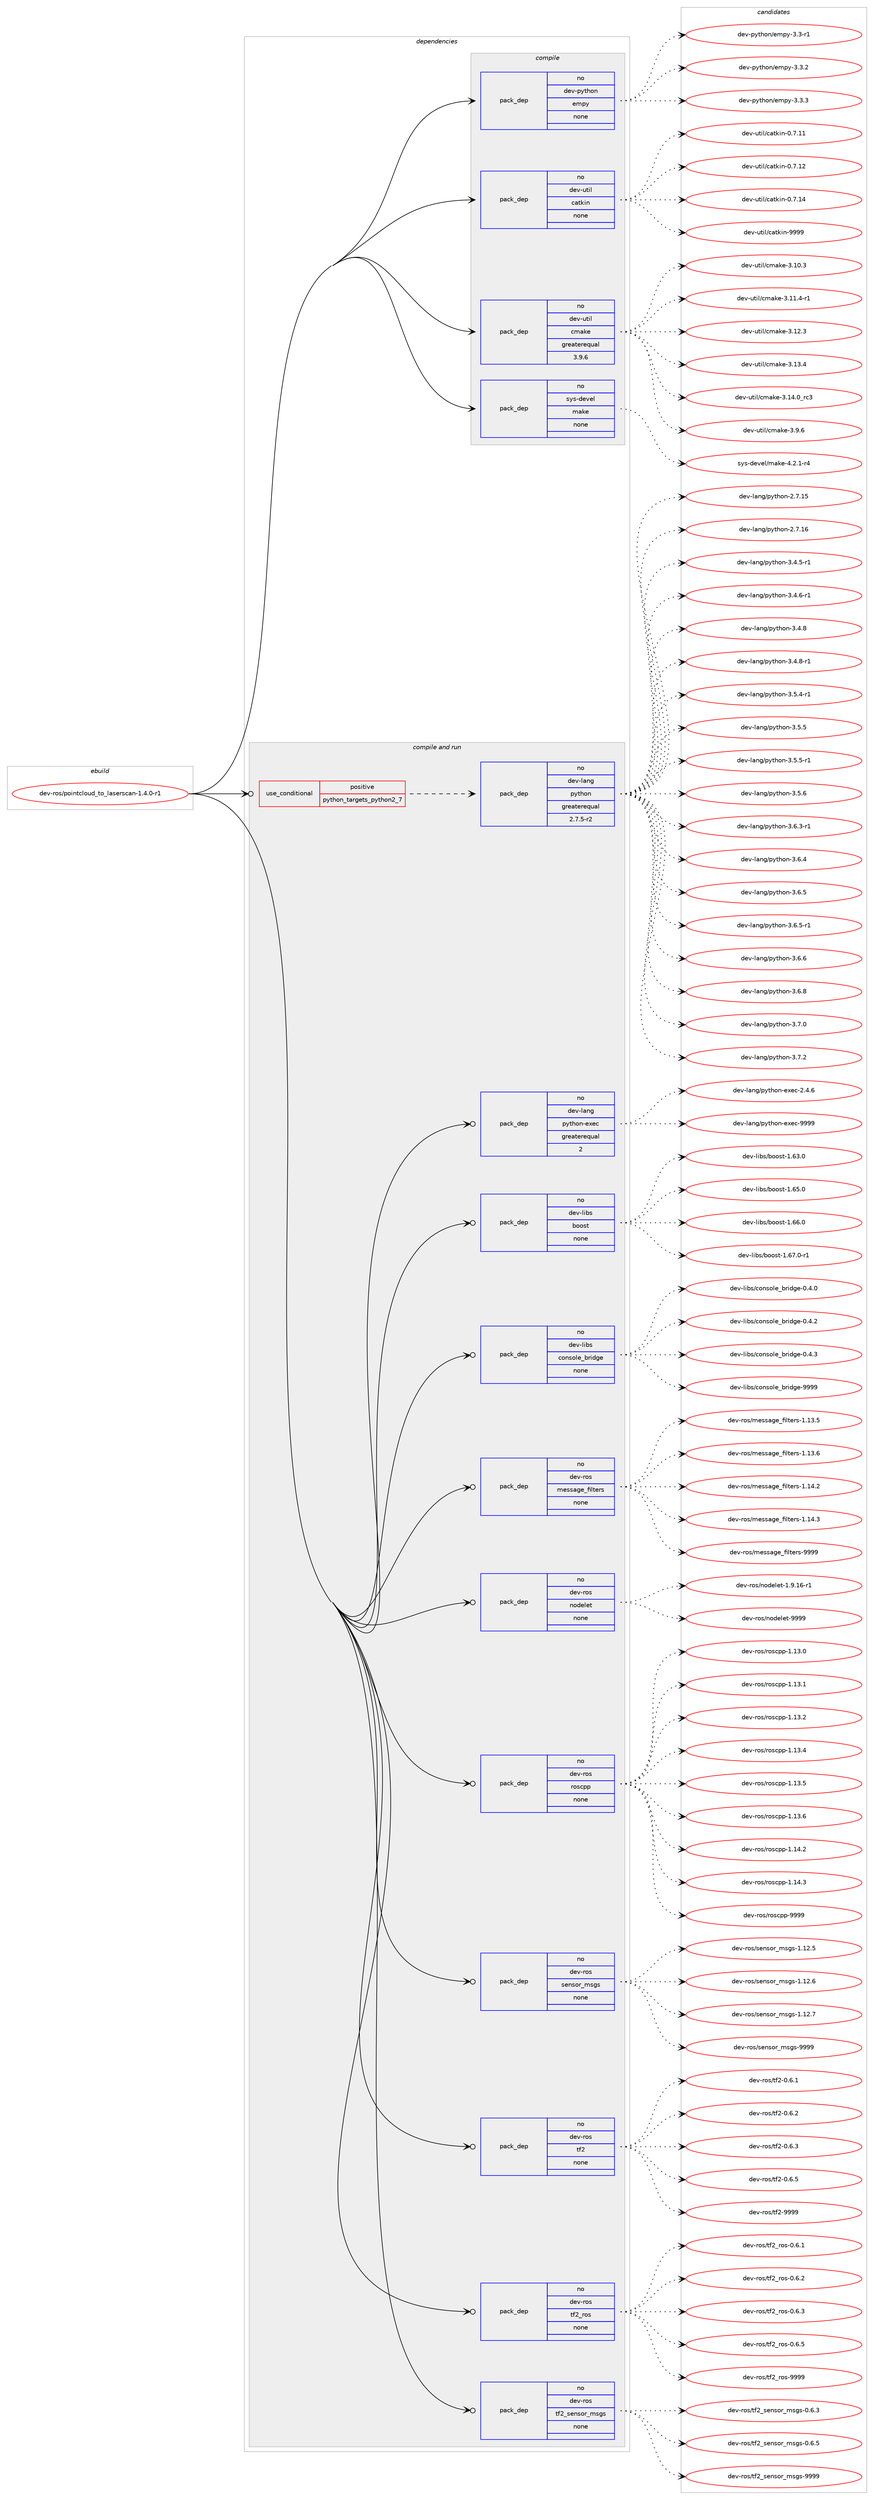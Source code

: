 digraph prolog {

# *************
# Graph options
# *************

newrank=true;
concentrate=true;
compound=true;
graph [rankdir=LR,fontname=Helvetica,fontsize=10,ranksep=1.5];#, ranksep=2.5, nodesep=0.2];
edge  [arrowhead=vee];
node  [fontname=Helvetica,fontsize=10];

# **********
# The ebuild
# **********

subgraph cluster_leftcol {
color=gray;
rank=same;
label=<<i>ebuild</i>>;
id [label="dev-ros/pointcloud_to_laserscan-1.4.0-r1", color=red, width=4, href="../dev-ros/pointcloud_to_laserscan-1.4.0-r1.svg"];
}

# ****************
# The dependencies
# ****************

subgraph cluster_midcol {
color=gray;
label=<<i>dependencies</i>>;
subgraph cluster_compile {
fillcolor="#eeeeee";
style=filled;
label=<<i>compile</i>>;
subgraph pack1048972 {
dependency1461702 [label=<<TABLE BORDER="0" CELLBORDER="1" CELLSPACING="0" CELLPADDING="4" WIDTH="220"><TR><TD ROWSPAN="6" CELLPADDING="30">pack_dep</TD></TR><TR><TD WIDTH="110">no</TD></TR><TR><TD>dev-python</TD></TR><TR><TD>empy</TD></TR><TR><TD>none</TD></TR><TR><TD></TD></TR></TABLE>>, shape=none, color=blue];
}
id:e -> dependency1461702:w [weight=20,style="solid",arrowhead="vee"];
subgraph pack1048973 {
dependency1461703 [label=<<TABLE BORDER="0" CELLBORDER="1" CELLSPACING="0" CELLPADDING="4" WIDTH="220"><TR><TD ROWSPAN="6" CELLPADDING="30">pack_dep</TD></TR><TR><TD WIDTH="110">no</TD></TR><TR><TD>dev-util</TD></TR><TR><TD>catkin</TD></TR><TR><TD>none</TD></TR><TR><TD></TD></TR></TABLE>>, shape=none, color=blue];
}
id:e -> dependency1461703:w [weight=20,style="solid",arrowhead="vee"];
subgraph pack1048974 {
dependency1461704 [label=<<TABLE BORDER="0" CELLBORDER="1" CELLSPACING="0" CELLPADDING="4" WIDTH="220"><TR><TD ROWSPAN="6" CELLPADDING="30">pack_dep</TD></TR><TR><TD WIDTH="110">no</TD></TR><TR><TD>dev-util</TD></TR><TR><TD>cmake</TD></TR><TR><TD>greaterequal</TD></TR><TR><TD>3.9.6</TD></TR></TABLE>>, shape=none, color=blue];
}
id:e -> dependency1461704:w [weight=20,style="solid",arrowhead="vee"];
subgraph pack1048975 {
dependency1461705 [label=<<TABLE BORDER="0" CELLBORDER="1" CELLSPACING="0" CELLPADDING="4" WIDTH="220"><TR><TD ROWSPAN="6" CELLPADDING="30">pack_dep</TD></TR><TR><TD WIDTH="110">no</TD></TR><TR><TD>sys-devel</TD></TR><TR><TD>make</TD></TR><TR><TD>none</TD></TR><TR><TD></TD></TR></TABLE>>, shape=none, color=blue];
}
id:e -> dependency1461705:w [weight=20,style="solid",arrowhead="vee"];
}
subgraph cluster_compileandrun {
fillcolor="#eeeeee";
style=filled;
label=<<i>compile and run</i>>;
subgraph cond389340 {
dependency1461706 [label=<<TABLE BORDER="0" CELLBORDER="1" CELLSPACING="0" CELLPADDING="4"><TR><TD ROWSPAN="3" CELLPADDING="10">use_conditional</TD></TR><TR><TD>positive</TD></TR><TR><TD>python_targets_python2_7</TD></TR></TABLE>>, shape=none, color=red];
subgraph pack1048976 {
dependency1461707 [label=<<TABLE BORDER="0" CELLBORDER="1" CELLSPACING="0" CELLPADDING="4" WIDTH="220"><TR><TD ROWSPAN="6" CELLPADDING="30">pack_dep</TD></TR><TR><TD WIDTH="110">no</TD></TR><TR><TD>dev-lang</TD></TR><TR><TD>python</TD></TR><TR><TD>greaterequal</TD></TR><TR><TD>2.7.5-r2</TD></TR></TABLE>>, shape=none, color=blue];
}
dependency1461706:e -> dependency1461707:w [weight=20,style="dashed",arrowhead="vee"];
}
id:e -> dependency1461706:w [weight=20,style="solid",arrowhead="odotvee"];
subgraph pack1048977 {
dependency1461708 [label=<<TABLE BORDER="0" CELLBORDER="1" CELLSPACING="0" CELLPADDING="4" WIDTH="220"><TR><TD ROWSPAN="6" CELLPADDING="30">pack_dep</TD></TR><TR><TD WIDTH="110">no</TD></TR><TR><TD>dev-lang</TD></TR><TR><TD>python-exec</TD></TR><TR><TD>greaterequal</TD></TR><TR><TD>2</TD></TR></TABLE>>, shape=none, color=blue];
}
id:e -> dependency1461708:w [weight=20,style="solid",arrowhead="odotvee"];
subgraph pack1048978 {
dependency1461709 [label=<<TABLE BORDER="0" CELLBORDER="1" CELLSPACING="0" CELLPADDING="4" WIDTH="220"><TR><TD ROWSPAN="6" CELLPADDING="30">pack_dep</TD></TR><TR><TD WIDTH="110">no</TD></TR><TR><TD>dev-libs</TD></TR><TR><TD>boost</TD></TR><TR><TD>none</TD></TR><TR><TD></TD></TR></TABLE>>, shape=none, color=blue];
}
id:e -> dependency1461709:w [weight=20,style="solid",arrowhead="odotvee"];
subgraph pack1048979 {
dependency1461710 [label=<<TABLE BORDER="0" CELLBORDER="1" CELLSPACING="0" CELLPADDING="4" WIDTH="220"><TR><TD ROWSPAN="6" CELLPADDING="30">pack_dep</TD></TR><TR><TD WIDTH="110">no</TD></TR><TR><TD>dev-libs</TD></TR><TR><TD>console_bridge</TD></TR><TR><TD>none</TD></TR><TR><TD></TD></TR></TABLE>>, shape=none, color=blue];
}
id:e -> dependency1461710:w [weight=20,style="solid",arrowhead="odotvee"];
subgraph pack1048980 {
dependency1461711 [label=<<TABLE BORDER="0" CELLBORDER="1" CELLSPACING="0" CELLPADDING="4" WIDTH="220"><TR><TD ROWSPAN="6" CELLPADDING="30">pack_dep</TD></TR><TR><TD WIDTH="110">no</TD></TR><TR><TD>dev-ros</TD></TR><TR><TD>message_filters</TD></TR><TR><TD>none</TD></TR><TR><TD></TD></TR></TABLE>>, shape=none, color=blue];
}
id:e -> dependency1461711:w [weight=20,style="solid",arrowhead="odotvee"];
subgraph pack1048981 {
dependency1461712 [label=<<TABLE BORDER="0" CELLBORDER="1" CELLSPACING="0" CELLPADDING="4" WIDTH="220"><TR><TD ROWSPAN="6" CELLPADDING="30">pack_dep</TD></TR><TR><TD WIDTH="110">no</TD></TR><TR><TD>dev-ros</TD></TR><TR><TD>nodelet</TD></TR><TR><TD>none</TD></TR><TR><TD></TD></TR></TABLE>>, shape=none, color=blue];
}
id:e -> dependency1461712:w [weight=20,style="solid",arrowhead="odotvee"];
subgraph pack1048982 {
dependency1461713 [label=<<TABLE BORDER="0" CELLBORDER="1" CELLSPACING="0" CELLPADDING="4" WIDTH="220"><TR><TD ROWSPAN="6" CELLPADDING="30">pack_dep</TD></TR><TR><TD WIDTH="110">no</TD></TR><TR><TD>dev-ros</TD></TR><TR><TD>roscpp</TD></TR><TR><TD>none</TD></TR><TR><TD></TD></TR></TABLE>>, shape=none, color=blue];
}
id:e -> dependency1461713:w [weight=20,style="solid",arrowhead="odotvee"];
subgraph pack1048983 {
dependency1461714 [label=<<TABLE BORDER="0" CELLBORDER="1" CELLSPACING="0" CELLPADDING="4" WIDTH="220"><TR><TD ROWSPAN="6" CELLPADDING="30">pack_dep</TD></TR><TR><TD WIDTH="110">no</TD></TR><TR><TD>dev-ros</TD></TR><TR><TD>sensor_msgs</TD></TR><TR><TD>none</TD></TR><TR><TD></TD></TR></TABLE>>, shape=none, color=blue];
}
id:e -> dependency1461714:w [weight=20,style="solid",arrowhead="odotvee"];
subgraph pack1048984 {
dependency1461715 [label=<<TABLE BORDER="0" CELLBORDER="1" CELLSPACING="0" CELLPADDING="4" WIDTH="220"><TR><TD ROWSPAN="6" CELLPADDING="30">pack_dep</TD></TR><TR><TD WIDTH="110">no</TD></TR><TR><TD>dev-ros</TD></TR><TR><TD>tf2</TD></TR><TR><TD>none</TD></TR><TR><TD></TD></TR></TABLE>>, shape=none, color=blue];
}
id:e -> dependency1461715:w [weight=20,style="solid",arrowhead="odotvee"];
subgraph pack1048985 {
dependency1461716 [label=<<TABLE BORDER="0" CELLBORDER="1" CELLSPACING="0" CELLPADDING="4" WIDTH="220"><TR><TD ROWSPAN="6" CELLPADDING="30">pack_dep</TD></TR><TR><TD WIDTH="110">no</TD></TR><TR><TD>dev-ros</TD></TR><TR><TD>tf2_ros</TD></TR><TR><TD>none</TD></TR><TR><TD></TD></TR></TABLE>>, shape=none, color=blue];
}
id:e -> dependency1461716:w [weight=20,style="solid",arrowhead="odotvee"];
subgraph pack1048986 {
dependency1461717 [label=<<TABLE BORDER="0" CELLBORDER="1" CELLSPACING="0" CELLPADDING="4" WIDTH="220"><TR><TD ROWSPAN="6" CELLPADDING="30">pack_dep</TD></TR><TR><TD WIDTH="110">no</TD></TR><TR><TD>dev-ros</TD></TR><TR><TD>tf2_sensor_msgs</TD></TR><TR><TD>none</TD></TR><TR><TD></TD></TR></TABLE>>, shape=none, color=blue];
}
id:e -> dependency1461717:w [weight=20,style="solid",arrowhead="odotvee"];
}
subgraph cluster_run {
fillcolor="#eeeeee";
style=filled;
label=<<i>run</i>>;
}
}

# **************
# The candidates
# **************

subgraph cluster_choices {
rank=same;
color=gray;
label=<<i>candidates</i>>;

subgraph choice1048972 {
color=black;
nodesep=1;
choice1001011184511212111610411111047101109112121455146514511449 [label="dev-python/empy-3.3-r1", color=red, width=4,href="../dev-python/empy-3.3-r1.svg"];
choice1001011184511212111610411111047101109112121455146514650 [label="dev-python/empy-3.3.2", color=red, width=4,href="../dev-python/empy-3.3.2.svg"];
choice1001011184511212111610411111047101109112121455146514651 [label="dev-python/empy-3.3.3", color=red, width=4,href="../dev-python/empy-3.3.3.svg"];
dependency1461702:e -> choice1001011184511212111610411111047101109112121455146514511449:w [style=dotted,weight="100"];
dependency1461702:e -> choice1001011184511212111610411111047101109112121455146514650:w [style=dotted,weight="100"];
dependency1461702:e -> choice1001011184511212111610411111047101109112121455146514651:w [style=dotted,weight="100"];
}
subgraph choice1048973 {
color=black;
nodesep=1;
choice1001011184511711610510847999711610710511045484655464949 [label="dev-util/catkin-0.7.11", color=red, width=4,href="../dev-util/catkin-0.7.11.svg"];
choice1001011184511711610510847999711610710511045484655464950 [label="dev-util/catkin-0.7.12", color=red, width=4,href="../dev-util/catkin-0.7.12.svg"];
choice1001011184511711610510847999711610710511045484655464952 [label="dev-util/catkin-0.7.14", color=red, width=4,href="../dev-util/catkin-0.7.14.svg"];
choice100101118451171161051084799971161071051104557575757 [label="dev-util/catkin-9999", color=red, width=4,href="../dev-util/catkin-9999.svg"];
dependency1461703:e -> choice1001011184511711610510847999711610710511045484655464949:w [style=dotted,weight="100"];
dependency1461703:e -> choice1001011184511711610510847999711610710511045484655464950:w [style=dotted,weight="100"];
dependency1461703:e -> choice1001011184511711610510847999711610710511045484655464952:w [style=dotted,weight="100"];
dependency1461703:e -> choice100101118451171161051084799971161071051104557575757:w [style=dotted,weight="100"];
}
subgraph choice1048974 {
color=black;
nodesep=1;
choice1001011184511711610510847991099710710145514649484651 [label="dev-util/cmake-3.10.3", color=red, width=4,href="../dev-util/cmake-3.10.3.svg"];
choice10010111845117116105108479910997107101455146494946524511449 [label="dev-util/cmake-3.11.4-r1", color=red, width=4,href="../dev-util/cmake-3.11.4-r1.svg"];
choice1001011184511711610510847991099710710145514649504651 [label="dev-util/cmake-3.12.3", color=red, width=4,href="../dev-util/cmake-3.12.3.svg"];
choice1001011184511711610510847991099710710145514649514652 [label="dev-util/cmake-3.13.4", color=red, width=4,href="../dev-util/cmake-3.13.4.svg"];
choice1001011184511711610510847991099710710145514649524648951149951 [label="dev-util/cmake-3.14.0_rc3", color=red, width=4,href="../dev-util/cmake-3.14.0_rc3.svg"];
choice10010111845117116105108479910997107101455146574654 [label="dev-util/cmake-3.9.6", color=red, width=4,href="../dev-util/cmake-3.9.6.svg"];
dependency1461704:e -> choice1001011184511711610510847991099710710145514649484651:w [style=dotted,weight="100"];
dependency1461704:e -> choice10010111845117116105108479910997107101455146494946524511449:w [style=dotted,weight="100"];
dependency1461704:e -> choice1001011184511711610510847991099710710145514649504651:w [style=dotted,weight="100"];
dependency1461704:e -> choice1001011184511711610510847991099710710145514649514652:w [style=dotted,weight="100"];
dependency1461704:e -> choice1001011184511711610510847991099710710145514649524648951149951:w [style=dotted,weight="100"];
dependency1461704:e -> choice10010111845117116105108479910997107101455146574654:w [style=dotted,weight="100"];
}
subgraph choice1048975 {
color=black;
nodesep=1;
choice1151211154510010111810110847109971071014552465046494511452 [label="sys-devel/make-4.2.1-r4", color=red, width=4,href="../sys-devel/make-4.2.1-r4.svg"];
dependency1461705:e -> choice1151211154510010111810110847109971071014552465046494511452:w [style=dotted,weight="100"];
}
subgraph choice1048976 {
color=black;
nodesep=1;
choice10010111845108971101034711212111610411111045504655464953 [label="dev-lang/python-2.7.15", color=red, width=4,href="../dev-lang/python-2.7.15.svg"];
choice10010111845108971101034711212111610411111045504655464954 [label="dev-lang/python-2.7.16", color=red, width=4,href="../dev-lang/python-2.7.16.svg"];
choice1001011184510897110103471121211161041111104551465246534511449 [label="dev-lang/python-3.4.5-r1", color=red, width=4,href="../dev-lang/python-3.4.5-r1.svg"];
choice1001011184510897110103471121211161041111104551465246544511449 [label="dev-lang/python-3.4.6-r1", color=red, width=4,href="../dev-lang/python-3.4.6-r1.svg"];
choice100101118451089711010347112121116104111110455146524656 [label="dev-lang/python-3.4.8", color=red, width=4,href="../dev-lang/python-3.4.8.svg"];
choice1001011184510897110103471121211161041111104551465246564511449 [label="dev-lang/python-3.4.8-r1", color=red, width=4,href="../dev-lang/python-3.4.8-r1.svg"];
choice1001011184510897110103471121211161041111104551465346524511449 [label="dev-lang/python-3.5.4-r1", color=red, width=4,href="../dev-lang/python-3.5.4-r1.svg"];
choice100101118451089711010347112121116104111110455146534653 [label="dev-lang/python-3.5.5", color=red, width=4,href="../dev-lang/python-3.5.5.svg"];
choice1001011184510897110103471121211161041111104551465346534511449 [label="dev-lang/python-3.5.5-r1", color=red, width=4,href="../dev-lang/python-3.5.5-r1.svg"];
choice100101118451089711010347112121116104111110455146534654 [label="dev-lang/python-3.5.6", color=red, width=4,href="../dev-lang/python-3.5.6.svg"];
choice1001011184510897110103471121211161041111104551465446514511449 [label="dev-lang/python-3.6.3-r1", color=red, width=4,href="../dev-lang/python-3.6.3-r1.svg"];
choice100101118451089711010347112121116104111110455146544652 [label="dev-lang/python-3.6.4", color=red, width=4,href="../dev-lang/python-3.6.4.svg"];
choice100101118451089711010347112121116104111110455146544653 [label="dev-lang/python-3.6.5", color=red, width=4,href="../dev-lang/python-3.6.5.svg"];
choice1001011184510897110103471121211161041111104551465446534511449 [label="dev-lang/python-3.6.5-r1", color=red, width=4,href="../dev-lang/python-3.6.5-r1.svg"];
choice100101118451089711010347112121116104111110455146544654 [label="dev-lang/python-3.6.6", color=red, width=4,href="../dev-lang/python-3.6.6.svg"];
choice100101118451089711010347112121116104111110455146544656 [label="dev-lang/python-3.6.8", color=red, width=4,href="../dev-lang/python-3.6.8.svg"];
choice100101118451089711010347112121116104111110455146554648 [label="dev-lang/python-3.7.0", color=red, width=4,href="../dev-lang/python-3.7.0.svg"];
choice100101118451089711010347112121116104111110455146554650 [label="dev-lang/python-3.7.2", color=red, width=4,href="../dev-lang/python-3.7.2.svg"];
dependency1461707:e -> choice10010111845108971101034711212111610411111045504655464953:w [style=dotted,weight="100"];
dependency1461707:e -> choice10010111845108971101034711212111610411111045504655464954:w [style=dotted,weight="100"];
dependency1461707:e -> choice1001011184510897110103471121211161041111104551465246534511449:w [style=dotted,weight="100"];
dependency1461707:e -> choice1001011184510897110103471121211161041111104551465246544511449:w [style=dotted,weight="100"];
dependency1461707:e -> choice100101118451089711010347112121116104111110455146524656:w [style=dotted,weight="100"];
dependency1461707:e -> choice1001011184510897110103471121211161041111104551465246564511449:w [style=dotted,weight="100"];
dependency1461707:e -> choice1001011184510897110103471121211161041111104551465346524511449:w [style=dotted,weight="100"];
dependency1461707:e -> choice100101118451089711010347112121116104111110455146534653:w [style=dotted,weight="100"];
dependency1461707:e -> choice1001011184510897110103471121211161041111104551465346534511449:w [style=dotted,weight="100"];
dependency1461707:e -> choice100101118451089711010347112121116104111110455146534654:w [style=dotted,weight="100"];
dependency1461707:e -> choice1001011184510897110103471121211161041111104551465446514511449:w [style=dotted,weight="100"];
dependency1461707:e -> choice100101118451089711010347112121116104111110455146544652:w [style=dotted,weight="100"];
dependency1461707:e -> choice100101118451089711010347112121116104111110455146544653:w [style=dotted,weight="100"];
dependency1461707:e -> choice1001011184510897110103471121211161041111104551465446534511449:w [style=dotted,weight="100"];
dependency1461707:e -> choice100101118451089711010347112121116104111110455146544654:w [style=dotted,weight="100"];
dependency1461707:e -> choice100101118451089711010347112121116104111110455146544656:w [style=dotted,weight="100"];
dependency1461707:e -> choice100101118451089711010347112121116104111110455146554648:w [style=dotted,weight="100"];
dependency1461707:e -> choice100101118451089711010347112121116104111110455146554650:w [style=dotted,weight="100"];
}
subgraph choice1048977 {
color=black;
nodesep=1;
choice1001011184510897110103471121211161041111104510112010199455046524654 [label="dev-lang/python-exec-2.4.6", color=red, width=4,href="../dev-lang/python-exec-2.4.6.svg"];
choice10010111845108971101034711212111610411111045101120101994557575757 [label="dev-lang/python-exec-9999", color=red, width=4,href="../dev-lang/python-exec-9999.svg"];
dependency1461708:e -> choice1001011184510897110103471121211161041111104510112010199455046524654:w [style=dotted,weight="100"];
dependency1461708:e -> choice10010111845108971101034711212111610411111045101120101994557575757:w [style=dotted,weight="100"];
}
subgraph choice1048978 {
color=black;
nodesep=1;
choice1001011184510810598115479811111111511645494654514648 [label="dev-libs/boost-1.63.0", color=red, width=4,href="../dev-libs/boost-1.63.0.svg"];
choice1001011184510810598115479811111111511645494654534648 [label="dev-libs/boost-1.65.0", color=red, width=4,href="../dev-libs/boost-1.65.0.svg"];
choice1001011184510810598115479811111111511645494654544648 [label="dev-libs/boost-1.66.0", color=red, width=4,href="../dev-libs/boost-1.66.0.svg"];
choice10010111845108105981154798111111115116454946545546484511449 [label="dev-libs/boost-1.67.0-r1", color=red, width=4,href="../dev-libs/boost-1.67.0-r1.svg"];
dependency1461709:e -> choice1001011184510810598115479811111111511645494654514648:w [style=dotted,weight="100"];
dependency1461709:e -> choice1001011184510810598115479811111111511645494654534648:w [style=dotted,weight="100"];
dependency1461709:e -> choice1001011184510810598115479811111111511645494654544648:w [style=dotted,weight="100"];
dependency1461709:e -> choice10010111845108105981154798111111115116454946545546484511449:w [style=dotted,weight="100"];
}
subgraph choice1048979 {
color=black;
nodesep=1;
choice100101118451081059811547991111101151111081019598114105100103101454846524648 [label="dev-libs/console_bridge-0.4.0", color=red, width=4,href="../dev-libs/console_bridge-0.4.0.svg"];
choice100101118451081059811547991111101151111081019598114105100103101454846524650 [label="dev-libs/console_bridge-0.4.2", color=red, width=4,href="../dev-libs/console_bridge-0.4.2.svg"];
choice100101118451081059811547991111101151111081019598114105100103101454846524651 [label="dev-libs/console_bridge-0.4.3", color=red, width=4,href="../dev-libs/console_bridge-0.4.3.svg"];
choice1001011184510810598115479911111011511110810195981141051001031014557575757 [label="dev-libs/console_bridge-9999", color=red, width=4,href="../dev-libs/console_bridge-9999.svg"];
dependency1461710:e -> choice100101118451081059811547991111101151111081019598114105100103101454846524648:w [style=dotted,weight="100"];
dependency1461710:e -> choice100101118451081059811547991111101151111081019598114105100103101454846524650:w [style=dotted,weight="100"];
dependency1461710:e -> choice100101118451081059811547991111101151111081019598114105100103101454846524651:w [style=dotted,weight="100"];
dependency1461710:e -> choice1001011184510810598115479911111011511110810195981141051001031014557575757:w [style=dotted,weight="100"];
}
subgraph choice1048980 {
color=black;
nodesep=1;
choice1001011184511411111547109101115115971031019510210510811610111411545494649514653 [label="dev-ros/message_filters-1.13.5", color=red, width=4,href="../dev-ros/message_filters-1.13.5.svg"];
choice1001011184511411111547109101115115971031019510210510811610111411545494649514654 [label="dev-ros/message_filters-1.13.6", color=red, width=4,href="../dev-ros/message_filters-1.13.6.svg"];
choice1001011184511411111547109101115115971031019510210510811610111411545494649524650 [label="dev-ros/message_filters-1.14.2", color=red, width=4,href="../dev-ros/message_filters-1.14.2.svg"];
choice1001011184511411111547109101115115971031019510210510811610111411545494649524651 [label="dev-ros/message_filters-1.14.3", color=red, width=4,href="../dev-ros/message_filters-1.14.3.svg"];
choice100101118451141111154710910111511597103101951021051081161011141154557575757 [label="dev-ros/message_filters-9999", color=red, width=4,href="../dev-ros/message_filters-9999.svg"];
dependency1461711:e -> choice1001011184511411111547109101115115971031019510210510811610111411545494649514653:w [style=dotted,weight="100"];
dependency1461711:e -> choice1001011184511411111547109101115115971031019510210510811610111411545494649514654:w [style=dotted,weight="100"];
dependency1461711:e -> choice1001011184511411111547109101115115971031019510210510811610111411545494649524650:w [style=dotted,weight="100"];
dependency1461711:e -> choice1001011184511411111547109101115115971031019510210510811610111411545494649524651:w [style=dotted,weight="100"];
dependency1461711:e -> choice100101118451141111154710910111511597103101951021051081161011141154557575757:w [style=dotted,weight="100"];
}
subgraph choice1048981 {
color=black;
nodesep=1;
choice1001011184511411111547110111100101108101116454946574649544511449 [label="dev-ros/nodelet-1.9.16-r1", color=red, width=4,href="../dev-ros/nodelet-1.9.16-r1.svg"];
choice10010111845114111115471101111001011081011164557575757 [label="dev-ros/nodelet-9999", color=red, width=4,href="../dev-ros/nodelet-9999.svg"];
dependency1461712:e -> choice1001011184511411111547110111100101108101116454946574649544511449:w [style=dotted,weight="100"];
dependency1461712:e -> choice10010111845114111115471101111001011081011164557575757:w [style=dotted,weight="100"];
}
subgraph choice1048982 {
color=black;
nodesep=1;
choice10010111845114111115471141111159911211245494649514648 [label="dev-ros/roscpp-1.13.0", color=red, width=4,href="../dev-ros/roscpp-1.13.0.svg"];
choice10010111845114111115471141111159911211245494649514649 [label="dev-ros/roscpp-1.13.1", color=red, width=4,href="../dev-ros/roscpp-1.13.1.svg"];
choice10010111845114111115471141111159911211245494649514650 [label="dev-ros/roscpp-1.13.2", color=red, width=4,href="../dev-ros/roscpp-1.13.2.svg"];
choice10010111845114111115471141111159911211245494649514652 [label="dev-ros/roscpp-1.13.4", color=red, width=4,href="../dev-ros/roscpp-1.13.4.svg"];
choice10010111845114111115471141111159911211245494649514653 [label="dev-ros/roscpp-1.13.5", color=red, width=4,href="../dev-ros/roscpp-1.13.5.svg"];
choice10010111845114111115471141111159911211245494649514654 [label="dev-ros/roscpp-1.13.6", color=red, width=4,href="../dev-ros/roscpp-1.13.6.svg"];
choice10010111845114111115471141111159911211245494649524650 [label="dev-ros/roscpp-1.14.2", color=red, width=4,href="../dev-ros/roscpp-1.14.2.svg"];
choice10010111845114111115471141111159911211245494649524651 [label="dev-ros/roscpp-1.14.3", color=red, width=4,href="../dev-ros/roscpp-1.14.3.svg"];
choice1001011184511411111547114111115991121124557575757 [label="dev-ros/roscpp-9999", color=red, width=4,href="../dev-ros/roscpp-9999.svg"];
dependency1461713:e -> choice10010111845114111115471141111159911211245494649514648:w [style=dotted,weight="100"];
dependency1461713:e -> choice10010111845114111115471141111159911211245494649514649:w [style=dotted,weight="100"];
dependency1461713:e -> choice10010111845114111115471141111159911211245494649514650:w [style=dotted,weight="100"];
dependency1461713:e -> choice10010111845114111115471141111159911211245494649514652:w [style=dotted,weight="100"];
dependency1461713:e -> choice10010111845114111115471141111159911211245494649514653:w [style=dotted,weight="100"];
dependency1461713:e -> choice10010111845114111115471141111159911211245494649514654:w [style=dotted,weight="100"];
dependency1461713:e -> choice10010111845114111115471141111159911211245494649524650:w [style=dotted,weight="100"];
dependency1461713:e -> choice10010111845114111115471141111159911211245494649524651:w [style=dotted,weight="100"];
dependency1461713:e -> choice1001011184511411111547114111115991121124557575757:w [style=dotted,weight="100"];
}
subgraph choice1048983 {
color=black;
nodesep=1;
choice10010111845114111115471151011101151111149510911510311545494649504653 [label="dev-ros/sensor_msgs-1.12.5", color=red, width=4,href="../dev-ros/sensor_msgs-1.12.5.svg"];
choice10010111845114111115471151011101151111149510911510311545494649504654 [label="dev-ros/sensor_msgs-1.12.6", color=red, width=4,href="../dev-ros/sensor_msgs-1.12.6.svg"];
choice10010111845114111115471151011101151111149510911510311545494649504655 [label="dev-ros/sensor_msgs-1.12.7", color=red, width=4,href="../dev-ros/sensor_msgs-1.12.7.svg"];
choice1001011184511411111547115101110115111114951091151031154557575757 [label="dev-ros/sensor_msgs-9999", color=red, width=4,href="../dev-ros/sensor_msgs-9999.svg"];
dependency1461714:e -> choice10010111845114111115471151011101151111149510911510311545494649504653:w [style=dotted,weight="100"];
dependency1461714:e -> choice10010111845114111115471151011101151111149510911510311545494649504654:w [style=dotted,weight="100"];
dependency1461714:e -> choice10010111845114111115471151011101151111149510911510311545494649504655:w [style=dotted,weight="100"];
dependency1461714:e -> choice1001011184511411111547115101110115111114951091151031154557575757:w [style=dotted,weight="100"];
}
subgraph choice1048984 {
color=black;
nodesep=1;
choice100101118451141111154711610250454846544649 [label="dev-ros/tf2-0.6.1", color=red, width=4,href="../dev-ros/tf2-0.6.1.svg"];
choice100101118451141111154711610250454846544650 [label="dev-ros/tf2-0.6.2", color=red, width=4,href="../dev-ros/tf2-0.6.2.svg"];
choice100101118451141111154711610250454846544651 [label="dev-ros/tf2-0.6.3", color=red, width=4,href="../dev-ros/tf2-0.6.3.svg"];
choice100101118451141111154711610250454846544653 [label="dev-ros/tf2-0.6.5", color=red, width=4,href="../dev-ros/tf2-0.6.5.svg"];
choice1001011184511411111547116102504557575757 [label="dev-ros/tf2-9999", color=red, width=4,href="../dev-ros/tf2-9999.svg"];
dependency1461715:e -> choice100101118451141111154711610250454846544649:w [style=dotted,weight="100"];
dependency1461715:e -> choice100101118451141111154711610250454846544650:w [style=dotted,weight="100"];
dependency1461715:e -> choice100101118451141111154711610250454846544651:w [style=dotted,weight="100"];
dependency1461715:e -> choice100101118451141111154711610250454846544653:w [style=dotted,weight="100"];
dependency1461715:e -> choice1001011184511411111547116102504557575757:w [style=dotted,weight="100"];
}
subgraph choice1048985 {
color=black;
nodesep=1;
choice10010111845114111115471161025095114111115454846544649 [label="dev-ros/tf2_ros-0.6.1", color=red, width=4,href="../dev-ros/tf2_ros-0.6.1.svg"];
choice10010111845114111115471161025095114111115454846544650 [label="dev-ros/tf2_ros-0.6.2", color=red, width=4,href="../dev-ros/tf2_ros-0.6.2.svg"];
choice10010111845114111115471161025095114111115454846544651 [label="dev-ros/tf2_ros-0.6.3", color=red, width=4,href="../dev-ros/tf2_ros-0.6.3.svg"];
choice10010111845114111115471161025095114111115454846544653 [label="dev-ros/tf2_ros-0.6.5", color=red, width=4,href="../dev-ros/tf2_ros-0.6.5.svg"];
choice100101118451141111154711610250951141111154557575757 [label="dev-ros/tf2_ros-9999", color=red, width=4,href="../dev-ros/tf2_ros-9999.svg"];
dependency1461716:e -> choice10010111845114111115471161025095114111115454846544649:w [style=dotted,weight="100"];
dependency1461716:e -> choice10010111845114111115471161025095114111115454846544650:w [style=dotted,weight="100"];
dependency1461716:e -> choice10010111845114111115471161025095114111115454846544651:w [style=dotted,weight="100"];
dependency1461716:e -> choice10010111845114111115471161025095114111115454846544653:w [style=dotted,weight="100"];
dependency1461716:e -> choice100101118451141111154711610250951141111154557575757:w [style=dotted,weight="100"];
}
subgraph choice1048986 {
color=black;
nodesep=1;
choice1001011184511411111547116102509511510111011511111495109115103115454846544651 [label="dev-ros/tf2_sensor_msgs-0.6.3", color=red, width=4,href="../dev-ros/tf2_sensor_msgs-0.6.3.svg"];
choice1001011184511411111547116102509511510111011511111495109115103115454846544653 [label="dev-ros/tf2_sensor_msgs-0.6.5", color=red, width=4,href="../dev-ros/tf2_sensor_msgs-0.6.5.svg"];
choice10010111845114111115471161025095115101110115111114951091151031154557575757 [label="dev-ros/tf2_sensor_msgs-9999", color=red, width=4,href="../dev-ros/tf2_sensor_msgs-9999.svg"];
dependency1461717:e -> choice1001011184511411111547116102509511510111011511111495109115103115454846544651:w [style=dotted,weight="100"];
dependency1461717:e -> choice1001011184511411111547116102509511510111011511111495109115103115454846544653:w [style=dotted,weight="100"];
dependency1461717:e -> choice10010111845114111115471161025095115101110115111114951091151031154557575757:w [style=dotted,weight="100"];
}
}

}
